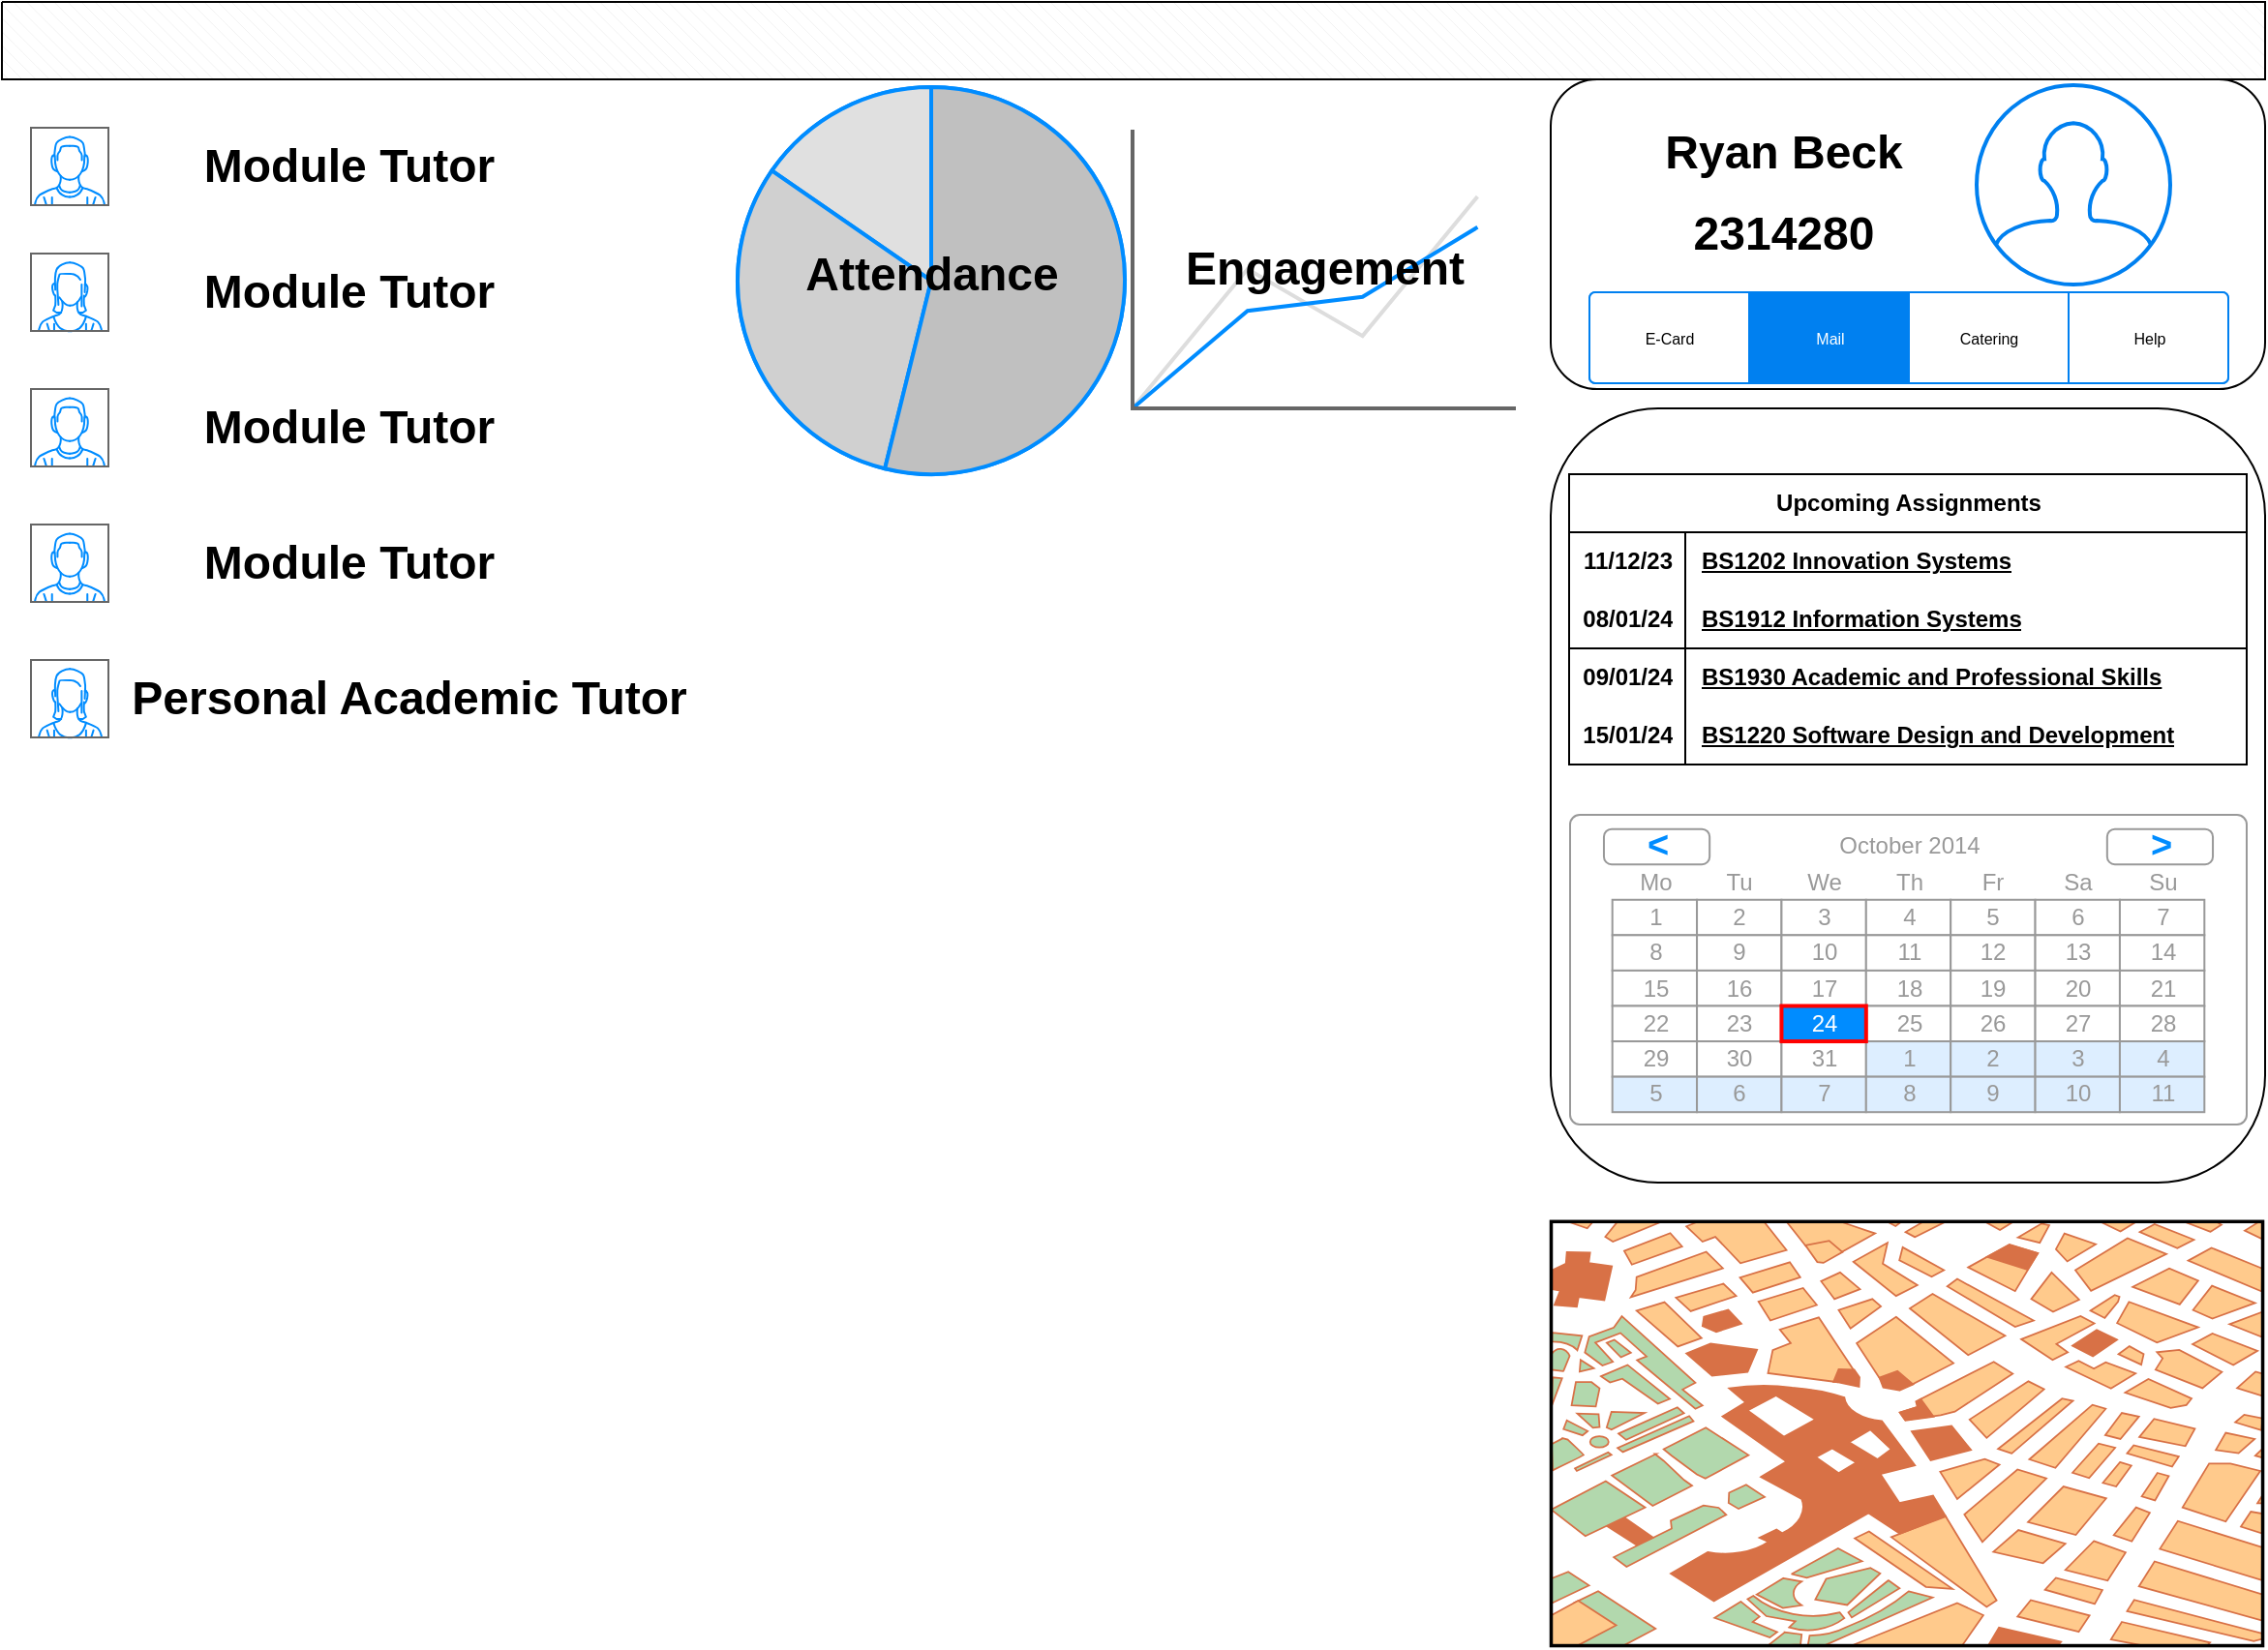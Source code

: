 <mxfile version="22.0.8" type="github">
  <diagram name="Page-1" id="wJgdJeT0TTyLGdxhHsTX">
    <mxGraphModel dx="1095" dy="2199" grid="1" gridSize="10" guides="1" tooltips="1" connect="1" arrows="1" fold="1" page="1" pageScale="1" pageWidth="1169" pageHeight="827" math="0" shadow="0">
      <root>
        <mxCell id="0" />
        <mxCell id="1" parent="0" />
        <mxCell id="6mEHmpXmrWAggm7oItha-50" value="" style="rounded=1;whiteSpace=wrap;html=1;" parent="1" vertex="1">
          <mxGeometry x="800" width="369" height="160" as="geometry" />
        </mxCell>
        <mxCell id="6mEHmpXmrWAggm7oItha-53" value="2314280" style="text;strokeColor=none;fillColor=none;html=1;fontSize=24;fontStyle=1;verticalAlign=middle;align=center;" parent="1" vertex="1">
          <mxGeometry x="870" y="60" width="100" height="40" as="geometry" />
        </mxCell>
        <mxCell id="6mEHmpXmrWAggm7oItha-61" value="" style="shape=mxgraph.ios7.icons.user;html=1;backgroundOutline=1;verticalLabelPosition=bottom;labelBackgroundColor=#ffffff;verticalAlign=top;strokeWidth=2;strokeColor=#0080F0;shadow=0;dashed=0;" parent="1" vertex="1">
          <mxGeometry x="1020" y="3" width="100" height="103" as="geometry" />
        </mxCell>
        <mxCell id="6mEHmpXmrWAggm7oItha-62" value="&lt;div&gt;Ryan Beck&lt;/div&gt;" style="text;strokeColor=none;fillColor=none;html=1;fontSize=24;fontStyle=1;verticalAlign=middle;align=center;" parent="1" vertex="1">
          <mxGeometry x="870" y="18" width="100" height="40" as="geometry" />
        </mxCell>
        <mxCell id="6mEHmpXmrWAggm7oItha-67" value="" style="rounded=1;whiteSpace=wrap;html=1;" parent="1" vertex="1">
          <mxGeometry x="800" y="170" width="369" height="400" as="geometry" />
        </mxCell>
        <mxCell id="mPOBOwqpveRPDrDFqY1y-97" value="" style="strokeWidth=1;shadow=0;dashed=0;align=center;html=1;shape=mxgraph.mockup.forms.rrect;rSize=5;strokeColor=#999999;fillColor=#ffffff;" vertex="1" parent="1">
          <mxGeometry x="810" y="380" width="349.5" height="160" as="geometry" />
        </mxCell>
        <mxCell id="mPOBOwqpveRPDrDFqY1y-98" value="October 2014" style="strokeWidth=1;shadow=0;dashed=0;align=center;html=1;shape=mxgraph.mockup.forms.anchor;fontColor=#999999;" vertex="1" parent="mPOBOwqpveRPDrDFqY1y-97">
          <mxGeometry x="65.531" y="7.314" width="218.437" height="18.286" as="geometry" />
        </mxCell>
        <mxCell id="mPOBOwqpveRPDrDFqY1y-99" value="&lt;" style="strokeWidth=1;shadow=0;dashed=0;align=center;html=1;shape=mxgraph.mockup.forms.rrect;rSize=4;strokeColor=#999999;fontColor=#008cff;fontSize=19;fontStyle=1;" vertex="1" parent="mPOBOwqpveRPDrDFqY1y-97">
          <mxGeometry x="17.475" y="7.314" width="54.609" height="18.286" as="geometry" />
        </mxCell>
        <mxCell id="mPOBOwqpveRPDrDFqY1y-100" value="&gt;" style="strokeWidth=1;shadow=0;dashed=0;align=center;html=1;shape=mxgraph.mockup.forms.rrect;rSize=4;strokeColor=#999999;fontColor=#008cff;fontSize=19;fontStyle=1;" vertex="1" parent="mPOBOwqpveRPDrDFqY1y-97">
          <mxGeometry x="277.416" y="7.314" width="54.609" height="18.286" as="geometry" />
        </mxCell>
        <mxCell id="mPOBOwqpveRPDrDFqY1y-101" value="Mo" style="strokeWidth=1;shadow=0;dashed=0;align=center;html=1;shape=mxgraph.mockup.forms.anchor;fontColor=#999999;" vertex="1" parent="mPOBOwqpveRPDrDFqY1y-97">
          <mxGeometry x="21.844" y="25.6" width="43.687" height="18.286" as="geometry" />
        </mxCell>
        <mxCell id="mPOBOwqpveRPDrDFqY1y-102" value="Tu" style="strokeWidth=1;shadow=0;dashed=0;align=center;html=1;shape=mxgraph.mockup.forms.anchor;fontColor=#999999;" vertex="1" parent="mPOBOwqpveRPDrDFqY1y-97">
          <mxGeometry x="65.531" y="25.6" width="43.687" height="18.286" as="geometry" />
        </mxCell>
        <mxCell id="mPOBOwqpveRPDrDFqY1y-103" value="We" style="strokeWidth=1;shadow=0;dashed=0;align=center;html=1;shape=mxgraph.mockup.forms.anchor;fontColor=#999999;" vertex="1" parent="mPOBOwqpveRPDrDFqY1y-97">
          <mxGeometry x="109.219" y="25.6" width="43.687" height="18.286" as="geometry" />
        </mxCell>
        <mxCell id="mPOBOwqpveRPDrDFqY1y-104" value="Th" style="strokeWidth=1;shadow=0;dashed=0;align=center;html=1;shape=mxgraph.mockup.forms.anchor;fontColor=#999999;" vertex="1" parent="mPOBOwqpveRPDrDFqY1y-97">
          <mxGeometry x="152.906" y="25.6" width="43.687" height="18.286" as="geometry" />
        </mxCell>
        <mxCell id="mPOBOwqpveRPDrDFqY1y-105" value="Fr" style="strokeWidth=1;shadow=0;dashed=0;align=center;html=1;shape=mxgraph.mockup.forms.anchor;fontColor=#999999;" vertex="1" parent="mPOBOwqpveRPDrDFqY1y-97">
          <mxGeometry x="196.594" y="25.6" width="43.687" height="18.286" as="geometry" />
        </mxCell>
        <mxCell id="mPOBOwqpveRPDrDFqY1y-106" value="Sa" style="strokeWidth=1;shadow=0;dashed=0;align=center;html=1;shape=mxgraph.mockup.forms.anchor;fontColor=#999999;" vertex="1" parent="mPOBOwqpveRPDrDFqY1y-97">
          <mxGeometry x="240.281" y="25.6" width="43.687" height="18.286" as="geometry" />
        </mxCell>
        <mxCell id="mPOBOwqpveRPDrDFqY1y-107" value="Su" style="strokeWidth=1;shadow=0;dashed=0;align=center;html=1;shape=mxgraph.mockup.forms.anchor;fontColor=#999999;" vertex="1" parent="mPOBOwqpveRPDrDFqY1y-97">
          <mxGeometry x="283.969" y="25.6" width="43.687" height="18.286" as="geometry" />
        </mxCell>
        <mxCell id="mPOBOwqpveRPDrDFqY1y-108" value="1" style="strokeWidth=1;shadow=0;dashed=0;align=center;html=1;shape=mxgraph.mockup.forms.rrect;rSize=0;strokeColor=#999999;fontColor=#999999;" vertex="1" parent="mPOBOwqpveRPDrDFqY1y-97">
          <mxGeometry x="21.844" y="43.886" width="43.687" height="18.286" as="geometry" />
        </mxCell>
        <mxCell id="mPOBOwqpveRPDrDFqY1y-109" value="2" style="strokeWidth=1;shadow=0;dashed=0;align=center;html=1;shape=mxgraph.mockup.forms.rrect;rSize=0;strokeColor=#999999;fontColor=#999999;" vertex="1" parent="mPOBOwqpveRPDrDFqY1y-97">
          <mxGeometry x="65.531" y="43.886" width="43.687" height="18.286" as="geometry" />
        </mxCell>
        <mxCell id="mPOBOwqpveRPDrDFqY1y-110" value="3" style="strokeWidth=1;shadow=0;dashed=0;align=center;html=1;shape=mxgraph.mockup.forms.rrect;rSize=0;strokeColor=#999999;fontColor=#999999;" vertex="1" parent="mPOBOwqpveRPDrDFqY1y-97">
          <mxGeometry x="109.219" y="43.886" width="43.687" height="18.286" as="geometry" />
        </mxCell>
        <mxCell id="mPOBOwqpveRPDrDFqY1y-111" value="4" style="strokeWidth=1;shadow=0;dashed=0;align=center;html=1;shape=mxgraph.mockup.forms.rrect;rSize=0;strokeColor=#999999;fontColor=#999999;" vertex="1" parent="mPOBOwqpveRPDrDFqY1y-97">
          <mxGeometry x="152.906" y="43.886" width="43.687" height="18.286" as="geometry" />
        </mxCell>
        <mxCell id="mPOBOwqpveRPDrDFqY1y-112" value="5" style="strokeWidth=1;shadow=0;dashed=0;align=center;html=1;shape=mxgraph.mockup.forms.rrect;rSize=0;strokeColor=#999999;fontColor=#999999;" vertex="1" parent="mPOBOwqpveRPDrDFqY1y-97">
          <mxGeometry x="196.594" y="43.886" width="43.687" height="18.286" as="geometry" />
        </mxCell>
        <mxCell id="mPOBOwqpveRPDrDFqY1y-113" value="6" style="strokeWidth=1;shadow=0;dashed=0;align=center;html=1;shape=mxgraph.mockup.forms.rrect;rSize=0;strokeColor=#999999;fontColor=#999999;" vertex="1" parent="mPOBOwqpveRPDrDFqY1y-97">
          <mxGeometry x="240.281" y="43.886" width="43.687" height="18.286" as="geometry" />
        </mxCell>
        <mxCell id="mPOBOwqpveRPDrDFqY1y-114" value="7" style="strokeWidth=1;shadow=0;dashed=0;align=center;html=1;shape=mxgraph.mockup.forms.rrect;rSize=0;strokeColor=#999999;fontColor=#999999;" vertex="1" parent="mPOBOwqpveRPDrDFqY1y-97">
          <mxGeometry x="283.969" y="43.886" width="43.687" height="18.286" as="geometry" />
        </mxCell>
        <mxCell id="mPOBOwqpveRPDrDFqY1y-115" value="8" style="strokeWidth=1;shadow=0;dashed=0;align=center;html=1;shape=mxgraph.mockup.forms.rrect;rSize=0;strokeColor=#999999;fontColor=#999999;" vertex="1" parent="mPOBOwqpveRPDrDFqY1y-97">
          <mxGeometry x="21.844" y="62.171" width="43.687" height="18.286" as="geometry" />
        </mxCell>
        <mxCell id="mPOBOwqpveRPDrDFqY1y-116" value="9" style="strokeWidth=1;shadow=0;dashed=0;align=center;html=1;shape=mxgraph.mockup.forms.rrect;rSize=0;strokeColor=#999999;fontColor=#999999;" vertex="1" parent="mPOBOwqpveRPDrDFqY1y-97">
          <mxGeometry x="65.531" y="62.171" width="43.687" height="18.286" as="geometry" />
        </mxCell>
        <mxCell id="mPOBOwqpveRPDrDFqY1y-117" value="10" style="strokeWidth=1;shadow=0;dashed=0;align=center;html=1;shape=mxgraph.mockup.forms.rrect;rSize=0;strokeColor=#999999;fontColor=#999999;" vertex="1" parent="mPOBOwqpveRPDrDFqY1y-97">
          <mxGeometry x="109.219" y="62.171" width="43.687" height="18.286" as="geometry" />
        </mxCell>
        <mxCell id="mPOBOwqpveRPDrDFqY1y-118" value="11" style="strokeWidth=1;shadow=0;dashed=0;align=center;html=1;shape=mxgraph.mockup.forms.rrect;rSize=0;strokeColor=#999999;fontColor=#999999;" vertex="1" parent="mPOBOwqpveRPDrDFqY1y-97">
          <mxGeometry x="152.906" y="62.171" width="43.687" height="18.286" as="geometry" />
        </mxCell>
        <mxCell id="mPOBOwqpveRPDrDFqY1y-119" value="12" style="strokeWidth=1;shadow=0;dashed=0;align=center;html=1;shape=mxgraph.mockup.forms.rrect;rSize=0;strokeColor=#999999;fontColor=#999999;" vertex="1" parent="mPOBOwqpveRPDrDFqY1y-97">
          <mxGeometry x="196.594" y="62.171" width="43.687" height="18.286" as="geometry" />
        </mxCell>
        <mxCell id="mPOBOwqpveRPDrDFqY1y-120" value="13" style="strokeWidth=1;shadow=0;dashed=0;align=center;html=1;shape=mxgraph.mockup.forms.rrect;rSize=0;strokeColor=#999999;fontColor=#999999;" vertex="1" parent="mPOBOwqpveRPDrDFqY1y-97">
          <mxGeometry x="240.281" y="62.171" width="43.687" height="18.286" as="geometry" />
        </mxCell>
        <mxCell id="mPOBOwqpveRPDrDFqY1y-121" value="14" style="strokeWidth=1;shadow=0;dashed=0;align=center;html=1;shape=mxgraph.mockup.forms.rrect;rSize=0;strokeColor=#999999;fontColor=#999999;" vertex="1" parent="mPOBOwqpveRPDrDFqY1y-97">
          <mxGeometry x="283.969" y="62.171" width="43.687" height="18.286" as="geometry" />
        </mxCell>
        <mxCell id="mPOBOwqpveRPDrDFqY1y-122" value="15" style="strokeWidth=1;shadow=0;dashed=0;align=center;html=1;shape=mxgraph.mockup.forms.rrect;rSize=0;strokeColor=#999999;fontColor=#999999;" vertex="1" parent="mPOBOwqpveRPDrDFqY1y-97">
          <mxGeometry x="21.844" y="80.457" width="43.687" height="18.286" as="geometry" />
        </mxCell>
        <mxCell id="mPOBOwqpveRPDrDFqY1y-123" value="16" style="strokeWidth=1;shadow=0;dashed=0;align=center;html=1;shape=mxgraph.mockup.forms.rrect;rSize=0;strokeColor=#999999;fontColor=#999999;" vertex="1" parent="mPOBOwqpveRPDrDFqY1y-97">
          <mxGeometry x="65.531" y="80.457" width="43.687" height="18.286" as="geometry" />
        </mxCell>
        <mxCell id="mPOBOwqpveRPDrDFqY1y-124" value="17" style="strokeWidth=1;shadow=0;dashed=0;align=center;html=1;shape=mxgraph.mockup.forms.rrect;rSize=0;strokeColor=#999999;fontColor=#999999;" vertex="1" parent="mPOBOwqpveRPDrDFqY1y-97">
          <mxGeometry x="109.219" y="80.457" width="43.687" height="18.286" as="geometry" />
        </mxCell>
        <mxCell id="mPOBOwqpveRPDrDFqY1y-125" value="18" style="strokeWidth=1;shadow=0;dashed=0;align=center;html=1;shape=mxgraph.mockup.forms.rrect;rSize=0;strokeColor=#999999;fontColor=#999999;" vertex="1" parent="mPOBOwqpveRPDrDFqY1y-97">
          <mxGeometry x="152.906" y="80.457" width="43.687" height="18.286" as="geometry" />
        </mxCell>
        <mxCell id="mPOBOwqpveRPDrDFqY1y-126" value="19" style="strokeWidth=1;shadow=0;dashed=0;align=center;html=1;shape=mxgraph.mockup.forms.rrect;rSize=0;strokeColor=#999999;fontColor=#999999;" vertex="1" parent="mPOBOwqpveRPDrDFqY1y-97">
          <mxGeometry x="196.594" y="80.457" width="43.687" height="18.286" as="geometry" />
        </mxCell>
        <mxCell id="mPOBOwqpveRPDrDFqY1y-127" value="20" style="strokeWidth=1;shadow=0;dashed=0;align=center;html=1;shape=mxgraph.mockup.forms.rrect;rSize=0;strokeColor=#999999;fontColor=#999999;" vertex="1" parent="mPOBOwqpveRPDrDFqY1y-97">
          <mxGeometry x="240.281" y="80.457" width="43.687" height="18.286" as="geometry" />
        </mxCell>
        <mxCell id="mPOBOwqpveRPDrDFqY1y-128" value="21" style="strokeWidth=1;shadow=0;dashed=0;align=center;html=1;shape=mxgraph.mockup.forms.rrect;rSize=0;strokeColor=#999999;fontColor=#999999;" vertex="1" parent="mPOBOwqpveRPDrDFqY1y-97">
          <mxGeometry x="283.969" y="80.457" width="43.687" height="18.286" as="geometry" />
        </mxCell>
        <mxCell id="mPOBOwqpveRPDrDFqY1y-129" value="22" style="strokeWidth=1;shadow=0;dashed=0;align=center;html=1;shape=mxgraph.mockup.forms.rrect;rSize=0;strokeColor=#999999;fontColor=#999999;" vertex="1" parent="mPOBOwqpveRPDrDFqY1y-97">
          <mxGeometry x="21.844" y="98.743" width="43.687" height="18.286" as="geometry" />
        </mxCell>
        <mxCell id="mPOBOwqpveRPDrDFqY1y-130" value="23" style="strokeWidth=1;shadow=0;dashed=0;align=center;html=1;shape=mxgraph.mockup.forms.rrect;rSize=0;strokeColor=#999999;fontColor=#999999;" vertex="1" parent="mPOBOwqpveRPDrDFqY1y-97">
          <mxGeometry x="65.531" y="98.743" width="43.687" height="18.286" as="geometry" />
        </mxCell>
        <mxCell id="mPOBOwqpveRPDrDFqY1y-131" value="25" style="strokeWidth=1;shadow=0;dashed=0;align=center;html=1;shape=mxgraph.mockup.forms.rrect;rSize=0;strokeColor=#999999;fontColor=#999999;" vertex="1" parent="mPOBOwqpveRPDrDFqY1y-97">
          <mxGeometry x="152.906" y="98.743" width="43.687" height="18.286" as="geometry" />
        </mxCell>
        <mxCell id="mPOBOwqpveRPDrDFqY1y-132" value="26" style="strokeWidth=1;shadow=0;dashed=0;align=center;html=1;shape=mxgraph.mockup.forms.rrect;rSize=0;strokeColor=#999999;fontColor=#999999;" vertex="1" parent="mPOBOwqpveRPDrDFqY1y-97">
          <mxGeometry x="196.594" y="98.743" width="43.687" height="18.286" as="geometry" />
        </mxCell>
        <mxCell id="mPOBOwqpveRPDrDFqY1y-133" value="27" style="strokeWidth=1;shadow=0;dashed=0;align=center;html=1;shape=mxgraph.mockup.forms.rrect;rSize=0;strokeColor=#999999;fontColor=#999999;" vertex="1" parent="mPOBOwqpveRPDrDFqY1y-97">
          <mxGeometry x="240.281" y="98.743" width="43.687" height="18.286" as="geometry" />
        </mxCell>
        <mxCell id="mPOBOwqpveRPDrDFqY1y-134" value="28" style="strokeWidth=1;shadow=0;dashed=0;align=center;html=1;shape=mxgraph.mockup.forms.rrect;rSize=0;strokeColor=#999999;fontColor=#999999;" vertex="1" parent="mPOBOwqpveRPDrDFqY1y-97">
          <mxGeometry x="283.969" y="98.743" width="43.687" height="18.286" as="geometry" />
        </mxCell>
        <mxCell id="mPOBOwqpveRPDrDFqY1y-135" value="29" style="strokeWidth=1;shadow=0;dashed=0;align=center;html=1;shape=mxgraph.mockup.forms.rrect;rSize=0;strokeColor=#999999;fontColor=#999999;" vertex="1" parent="mPOBOwqpveRPDrDFqY1y-97">
          <mxGeometry x="21.844" y="117.029" width="43.687" height="18.286" as="geometry" />
        </mxCell>
        <mxCell id="mPOBOwqpveRPDrDFqY1y-136" value="30" style="strokeWidth=1;shadow=0;dashed=0;align=center;html=1;shape=mxgraph.mockup.forms.rrect;rSize=0;strokeColor=#999999;fontColor=#999999;" vertex="1" parent="mPOBOwqpveRPDrDFqY1y-97">
          <mxGeometry x="65.531" y="117.029" width="43.687" height="18.286" as="geometry" />
        </mxCell>
        <mxCell id="mPOBOwqpveRPDrDFqY1y-137" value="31" style="strokeWidth=1;shadow=0;dashed=0;align=center;html=1;shape=mxgraph.mockup.forms.rrect;rSize=0;strokeColor=#999999;fontColor=#999999;" vertex="1" parent="mPOBOwqpveRPDrDFqY1y-97">
          <mxGeometry x="109.219" y="117.029" width="43.687" height="18.286" as="geometry" />
        </mxCell>
        <mxCell id="mPOBOwqpveRPDrDFqY1y-138" value="1" style="strokeWidth=1;shadow=0;dashed=0;align=center;html=1;shape=mxgraph.mockup.forms.rrect;rSize=0;strokeColor=#999999;fontColor=#999999;fillColor=#ddeeff;" vertex="1" parent="mPOBOwqpveRPDrDFqY1y-97">
          <mxGeometry x="152.906" y="117.029" width="43.687" height="18.286" as="geometry" />
        </mxCell>
        <mxCell id="mPOBOwqpveRPDrDFqY1y-139" value="2" style="strokeWidth=1;shadow=0;dashed=0;align=center;html=1;shape=mxgraph.mockup.forms.rrect;rSize=0;strokeColor=#999999;fontColor=#999999;fillColor=#ddeeff;" vertex="1" parent="mPOBOwqpveRPDrDFqY1y-97">
          <mxGeometry x="196.594" y="117.029" width="43.687" height="18.286" as="geometry" />
        </mxCell>
        <mxCell id="mPOBOwqpveRPDrDFqY1y-140" value="3" style="strokeWidth=1;shadow=0;dashed=0;align=center;html=1;shape=mxgraph.mockup.forms.rrect;rSize=0;strokeColor=#999999;fontColor=#999999;fillColor=#ddeeff;" vertex="1" parent="mPOBOwqpveRPDrDFqY1y-97">
          <mxGeometry x="240.281" y="117.029" width="43.687" height="18.286" as="geometry" />
        </mxCell>
        <mxCell id="mPOBOwqpveRPDrDFqY1y-141" value="4" style="strokeWidth=1;shadow=0;dashed=0;align=center;html=1;shape=mxgraph.mockup.forms.rrect;rSize=0;strokeColor=#999999;fontColor=#999999;fillColor=#ddeeff;" vertex="1" parent="mPOBOwqpveRPDrDFqY1y-97">
          <mxGeometry x="283.969" y="117.029" width="43.687" height="18.286" as="geometry" />
        </mxCell>
        <mxCell id="mPOBOwqpveRPDrDFqY1y-142" value="5" style="strokeWidth=1;shadow=0;dashed=0;align=center;html=1;shape=mxgraph.mockup.forms.rrect;rSize=0;strokeColor=#999999;fontColor=#999999;fillColor=#ddeeff;" vertex="1" parent="mPOBOwqpveRPDrDFqY1y-97">
          <mxGeometry x="21.844" y="135.314" width="43.687" height="18.286" as="geometry" />
        </mxCell>
        <mxCell id="mPOBOwqpveRPDrDFqY1y-143" value="6" style="strokeWidth=1;shadow=0;dashed=0;align=center;html=1;shape=mxgraph.mockup.forms.rrect;rSize=0;strokeColor=#999999;fontColor=#999999;fillColor=#ddeeff;" vertex="1" parent="mPOBOwqpveRPDrDFqY1y-97">
          <mxGeometry x="65.531" y="135.314" width="43.687" height="18.286" as="geometry" />
        </mxCell>
        <mxCell id="mPOBOwqpveRPDrDFqY1y-144" value="7" style="strokeWidth=1;shadow=0;dashed=0;align=center;html=1;shape=mxgraph.mockup.forms.rrect;rSize=0;strokeColor=#999999;fontColor=#999999;fillColor=#ddeeff;" vertex="1" parent="mPOBOwqpveRPDrDFqY1y-97">
          <mxGeometry x="109.219" y="135.314" width="43.687" height="18.286" as="geometry" />
        </mxCell>
        <mxCell id="mPOBOwqpveRPDrDFqY1y-145" value="8" style="strokeWidth=1;shadow=0;dashed=0;align=center;html=1;shape=mxgraph.mockup.forms.rrect;rSize=0;strokeColor=#999999;fontColor=#999999;fillColor=#ddeeff;" vertex="1" parent="mPOBOwqpveRPDrDFqY1y-97">
          <mxGeometry x="152.906" y="135.314" width="43.687" height="18.286" as="geometry" />
        </mxCell>
        <mxCell id="mPOBOwqpveRPDrDFqY1y-146" value="9" style="strokeWidth=1;shadow=0;dashed=0;align=center;html=1;shape=mxgraph.mockup.forms.rrect;rSize=0;strokeColor=#999999;fontColor=#999999;fillColor=#ddeeff;" vertex="1" parent="mPOBOwqpveRPDrDFqY1y-97">
          <mxGeometry x="196.594" y="135.314" width="43.687" height="18.286" as="geometry" />
        </mxCell>
        <mxCell id="mPOBOwqpveRPDrDFqY1y-147" value="10" style="strokeWidth=1;shadow=0;dashed=0;align=center;html=1;shape=mxgraph.mockup.forms.rrect;rSize=0;strokeColor=#999999;fontColor=#999999;fillColor=#ddeeff;" vertex="1" parent="mPOBOwqpveRPDrDFqY1y-97">
          <mxGeometry x="240.281" y="135.314" width="43.687" height="18.286" as="geometry" />
        </mxCell>
        <mxCell id="mPOBOwqpveRPDrDFqY1y-148" value="11" style="strokeWidth=1;shadow=0;dashed=0;align=center;html=1;shape=mxgraph.mockup.forms.rrect;rSize=0;strokeColor=#999999;fontColor=#999999;fillColor=#ddeeff;" vertex="1" parent="mPOBOwqpveRPDrDFqY1y-97">
          <mxGeometry x="283.969" y="135.314" width="43.687" height="18.286" as="geometry" />
        </mxCell>
        <mxCell id="mPOBOwqpveRPDrDFqY1y-149" value="24" style="strokeWidth=1;shadow=0;dashed=0;align=center;html=1;shape=mxgraph.mockup.forms.rrect;rSize=0;strokeColor=#ff0000;fontColor=#ffffff;strokeWidth=2;fillColor=#008cff;" vertex="1" parent="mPOBOwqpveRPDrDFqY1y-97">
          <mxGeometry x="109.219" y="98.743" width="43.687" height="18.286" as="geometry" />
        </mxCell>
        <mxCell id="mPOBOwqpveRPDrDFqY1y-162" value="&lt;div&gt;Upcoming Assignments&lt;/div&gt;" style="shape=table;startSize=30;container=1;collapsible=1;childLayout=tableLayout;fixedRows=1;rowLines=0;fontStyle=1;align=center;resizeLast=1;html=1;whiteSpace=wrap;" vertex="1" parent="1">
          <mxGeometry x="809.5" y="204" width="350" height="150" as="geometry">
            <mxRectangle x="30" y="210" width="70" height="30" as="alternateBounds" />
          </mxGeometry>
        </mxCell>
        <mxCell id="mPOBOwqpveRPDrDFqY1y-163" value="" style="shape=tableRow;horizontal=0;startSize=0;swimlaneHead=0;swimlaneBody=0;fillColor=none;collapsible=0;dropTarget=0;points=[[0,0.5],[1,0.5]];portConstraint=eastwest;top=0;left=0;right=0;bottom=0;html=1;" vertex="1" parent="mPOBOwqpveRPDrDFqY1y-162">
          <mxGeometry y="30" width="350" height="30" as="geometry" />
        </mxCell>
        <mxCell id="mPOBOwqpveRPDrDFqY1y-164" value="11/12/23" style="shape=partialRectangle;connectable=0;fillColor=none;top=0;left=0;bottom=0;right=0;fontStyle=1;overflow=hidden;html=1;whiteSpace=wrap;" vertex="1" parent="mPOBOwqpveRPDrDFqY1y-163">
          <mxGeometry width="60" height="30" as="geometry">
            <mxRectangle width="60" height="30" as="alternateBounds" />
          </mxGeometry>
        </mxCell>
        <mxCell id="mPOBOwqpveRPDrDFqY1y-165" value="BS1202 Innovation Systems" style="shape=partialRectangle;connectable=0;fillColor=none;top=0;left=0;bottom=0;right=0;align=left;spacingLeft=6;fontStyle=5;overflow=hidden;html=1;whiteSpace=wrap;" vertex="1" parent="mPOBOwqpveRPDrDFqY1y-163">
          <mxGeometry x="60" width="290" height="30" as="geometry">
            <mxRectangle width="290" height="30" as="alternateBounds" />
          </mxGeometry>
        </mxCell>
        <mxCell id="mPOBOwqpveRPDrDFqY1y-166" value="" style="shape=tableRow;horizontal=0;startSize=0;swimlaneHead=0;swimlaneBody=0;fillColor=none;collapsible=0;dropTarget=0;points=[[0,0.5],[1,0.5]];portConstraint=eastwest;top=0;left=0;right=0;bottom=1;html=1;" vertex="1" parent="mPOBOwqpveRPDrDFqY1y-162">
          <mxGeometry y="60" width="350" height="30" as="geometry" />
        </mxCell>
        <mxCell id="mPOBOwqpveRPDrDFqY1y-167" value="08/01/24" style="shape=partialRectangle;connectable=0;fillColor=none;top=0;left=0;bottom=0;right=0;fontStyle=1;overflow=hidden;html=1;whiteSpace=wrap;" vertex="1" parent="mPOBOwqpveRPDrDFqY1y-166">
          <mxGeometry width="60" height="30" as="geometry">
            <mxRectangle width="60" height="30" as="alternateBounds" />
          </mxGeometry>
        </mxCell>
        <mxCell id="mPOBOwqpveRPDrDFqY1y-168" value="BS1912 Information Systems" style="shape=partialRectangle;connectable=0;fillColor=none;top=0;left=0;bottom=0;right=0;align=left;spacingLeft=6;fontStyle=5;overflow=hidden;html=1;whiteSpace=wrap;" vertex="1" parent="mPOBOwqpveRPDrDFqY1y-166">
          <mxGeometry x="60" width="290" height="30" as="geometry">
            <mxRectangle width="290" height="30" as="alternateBounds" />
          </mxGeometry>
        </mxCell>
        <mxCell id="mPOBOwqpveRPDrDFqY1y-169" value="" style="shape=tableRow;horizontal=0;startSize=0;swimlaneHead=0;swimlaneBody=0;fillColor=none;collapsible=0;dropTarget=0;points=[[0,0.5],[1,0.5]];portConstraint=eastwest;top=0;left=0;right=0;bottom=0;html=1;" vertex="1" parent="mPOBOwqpveRPDrDFqY1y-162">
          <mxGeometry y="90" width="350" height="30" as="geometry" />
        </mxCell>
        <mxCell id="mPOBOwqpveRPDrDFqY1y-170" value="09/01/24" style="shape=partialRectangle;connectable=0;fillColor=none;top=0;left=0;bottom=0;right=0;editable=1;overflow=hidden;html=1;whiteSpace=wrap;fontStyle=1" vertex="1" parent="mPOBOwqpveRPDrDFqY1y-169">
          <mxGeometry width="60" height="30" as="geometry">
            <mxRectangle width="60" height="30" as="alternateBounds" />
          </mxGeometry>
        </mxCell>
        <mxCell id="mPOBOwqpveRPDrDFqY1y-171" value="&lt;b&gt;&lt;u&gt;BS1930 Academic and Professional Skills&lt;/u&gt;&lt;br&gt;&lt;/b&gt;" style="shape=partialRectangle;connectable=0;fillColor=none;top=0;left=0;bottom=0;right=0;align=left;spacingLeft=6;overflow=hidden;html=1;whiteSpace=wrap;" vertex="1" parent="mPOBOwqpveRPDrDFqY1y-169">
          <mxGeometry x="60" width="290" height="30" as="geometry">
            <mxRectangle width="290" height="30" as="alternateBounds" />
          </mxGeometry>
        </mxCell>
        <mxCell id="mPOBOwqpveRPDrDFqY1y-172" value="" style="shape=tableRow;horizontal=0;startSize=0;swimlaneHead=0;swimlaneBody=0;fillColor=none;collapsible=0;dropTarget=0;points=[[0,0.5],[1,0.5]];portConstraint=eastwest;top=0;left=0;right=0;bottom=0;html=1;" vertex="1" parent="mPOBOwqpveRPDrDFqY1y-162">
          <mxGeometry y="120" width="350" height="30" as="geometry" />
        </mxCell>
        <mxCell id="mPOBOwqpveRPDrDFqY1y-173" value="&lt;b&gt;15/01/24&lt;/b&gt;" style="shape=partialRectangle;connectable=0;fillColor=none;top=0;left=0;bottom=0;right=0;editable=1;overflow=hidden;html=1;whiteSpace=wrap;" vertex="1" parent="mPOBOwqpveRPDrDFqY1y-172">
          <mxGeometry width="60" height="30" as="geometry">
            <mxRectangle width="60" height="30" as="alternateBounds" />
          </mxGeometry>
        </mxCell>
        <mxCell id="mPOBOwqpveRPDrDFqY1y-174" value="&lt;b&gt;&lt;u&gt;BS1220 Software Design and Development&lt;br&gt;&lt;/u&gt;&lt;/b&gt;" style="shape=partialRectangle;connectable=0;fillColor=none;top=0;left=0;bottom=0;right=0;align=left;spacingLeft=6;overflow=hidden;html=1;whiteSpace=wrap;" vertex="1" parent="mPOBOwqpveRPDrDFqY1y-172">
          <mxGeometry x="60" width="290" height="30" as="geometry">
            <mxRectangle width="290" height="30" as="alternateBounds" />
          </mxGeometry>
        </mxCell>
        <mxCell id="mPOBOwqpveRPDrDFqY1y-185" value="" style="verticalLabelPosition=bottom;shadow=0;dashed=0;align=center;html=1;verticalAlign=top;strokeWidth=1;shape=mxgraph.mockup.graphics.lineChart;strokeColor=none;strokeColor2=#666666;strokeColor3=#008cff;strokeColor4=#dddddd;" vertex="1" parent="1">
          <mxGeometry x="584" y="26" width="198" height="144" as="geometry" />
        </mxCell>
        <mxCell id="mPOBOwqpveRPDrDFqY1y-189" value="Engagement" style="text;strokeColor=none;fillColor=none;html=1;fontSize=24;fontStyle=1;verticalAlign=middle;align=center;" vertex="1" parent="1">
          <mxGeometry x="633" y="78" width="100" height="40" as="geometry" />
        </mxCell>
        <mxCell id="mPOBOwqpveRPDrDFqY1y-190" value="" style="verticalLabelPosition=bottom;shadow=0;dashed=0;align=center;html=1;verticalAlign=top;strokeWidth=1;shape=mxgraph.mockup.graphics.pieChart;strokeColor=#008cff;parts=10,20,35;partColors=#e0e0e0,#d0d0d0,#c0c0c0,#b0b0b0,#a0a0a0;strokeWidth=2;" vertex="1" parent="1">
          <mxGeometry x="380" y="4" width="200" height="200" as="geometry" />
        </mxCell>
        <mxCell id="mPOBOwqpveRPDrDFqY1y-191" value="Attendance" style="text;strokeColor=none;fillColor=none;html=1;fontSize=24;fontStyle=1;verticalAlign=middle;align=center;" vertex="1" parent="1">
          <mxGeometry x="430" y="81" width="100" height="40" as="geometry" />
        </mxCell>
        <mxCell id="mPOBOwqpveRPDrDFqY1y-193" value="" style="dashed=0;align=center;fontSize=12;shape=rect;fillColor=#ffffff;strokeColor=none;shadow=0;recursiveResize=0;" vertex="1" parent="1">
          <mxGeometry width="358" height="360" as="geometry" />
        </mxCell>
        <mxCell id="mPOBOwqpveRPDrDFqY1y-194" value="" style="shape=mxgraph.mockup.containers.userMale;strokeColor=#666666;fillColor=#ffffff;align=center;labelPosition=right;verticalLabelPosition=bottom;verticalAlign=top;spacingLeft=10;fontSize=14;html=1;labelBackgroundColor=#ffffff;strokeWidth=1;shadow=0;dashed=0;strokeColor2=#008cff;" vertex="1" parent="mPOBOwqpveRPDrDFqY1y-193">
          <mxGeometry x="15" y="25" width="40" height="40" as="geometry" />
        </mxCell>
        <mxCell id="mPOBOwqpveRPDrDFqY1y-195" value="" style="shape=mxgraph.mockup.containers.userFemale;strokeColor=#666666;fillColor=#ffffff;align=center;labelPosition=right;verticalLabelPosition=bottom;verticalAlign=top;spacingLeft=10;fontSize=14;html=1;labelBackgroundColor=#ffffff;strokeWidth=1;shadow=0;dashed=0;strokeColor2=#008cff;" vertex="1" parent="mPOBOwqpveRPDrDFqY1y-193">
          <mxGeometry x="15" y="90" width="40" height="40" as="geometry" />
        </mxCell>
        <mxCell id="mPOBOwqpveRPDrDFqY1y-196" value="" style="shape=mxgraph.mockup.containers.userMale;strokeColor=#666666;fillColor=#ffffff;align=center;labelPosition=right;verticalLabelPosition=bottom;verticalAlign=top;spacingLeft=10;fontSize=14;html=1;labelBackgroundColor=#ffffff;strokeWidth=1;shadow=0;dashed=0;strokeColor2=#008cff;" vertex="1" parent="mPOBOwqpveRPDrDFqY1y-193">
          <mxGeometry x="15" y="160" width="40" height="40" as="geometry" />
        </mxCell>
        <mxCell id="mPOBOwqpveRPDrDFqY1y-197" value="" style="shape=mxgraph.mockup.containers.userMale;strokeColor=#666666;fillColor=#ffffff;align=center;labelPosition=right;verticalLabelPosition=bottom;verticalAlign=top;spacingLeft=10;fontSize=14;html=1;labelBackgroundColor=#ffffff;strokeWidth=1;shadow=0;dashed=0;strokeColor2=#008cff;" vertex="1" parent="mPOBOwqpveRPDrDFqY1y-193">
          <mxGeometry x="15" y="230" width="40" height="40" as="geometry" />
        </mxCell>
        <mxCell id="mPOBOwqpveRPDrDFqY1y-198" value="" style="shape=mxgraph.mockup.containers.userFemale;strokeColor=#666666;fillColor=#ffffff;align=center;labelPosition=right;verticalLabelPosition=bottom;verticalAlign=top;spacingLeft=10;fontSize=14;html=1;labelBackgroundColor=#ffffff;strokeWidth=1;shadow=0;dashed=0;strokeColor2=#008cff;" vertex="1" parent="mPOBOwqpveRPDrDFqY1y-193">
          <mxGeometry x="15" y="300" width="40" height="40" as="geometry" />
        </mxCell>
        <mxCell id="mPOBOwqpveRPDrDFqY1y-199" value="Module Tutor" style="text;strokeColor=none;fillColor=none;html=1;fontSize=24;fontStyle=1;verticalAlign=middle;align=center;" vertex="1" parent="mPOBOwqpveRPDrDFqY1y-193">
          <mxGeometry x="129" y="25" width="100" height="40" as="geometry" />
        </mxCell>
        <mxCell id="mPOBOwqpveRPDrDFqY1y-203" value="Personal Academic Tutor" style="text;strokeColor=none;fillColor=none;html=1;fontSize=24;fontStyle=1;verticalAlign=middle;align=center;" vertex="1" parent="mPOBOwqpveRPDrDFqY1y-193">
          <mxGeometry x="160" y="300" width="100" height="40" as="geometry" />
        </mxCell>
        <mxCell id="mPOBOwqpveRPDrDFqY1y-202" value="Module Tutor" style="text;strokeColor=none;fillColor=none;html=1;fontSize=24;fontStyle=1;verticalAlign=middle;align=center;" vertex="1" parent="mPOBOwqpveRPDrDFqY1y-193">
          <mxGeometry x="129" y="230" width="100" height="40" as="geometry" />
        </mxCell>
        <mxCell id="mPOBOwqpveRPDrDFqY1y-201" value="Module Tutor" style="text;strokeColor=none;fillColor=none;html=1;fontSize=24;fontStyle=1;verticalAlign=middle;align=center;" vertex="1" parent="mPOBOwqpveRPDrDFqY1y-193">
          <mxGeometry x="129" y="160" width="100" height="40" as="geometry" />
        </mxCell>
        <mxCell id="mPOBOwqpveRPDrDFqY1y-200" value="Module Tutor" style="text;strokeColor=none;fillColor=none;html=1;fontSize=24;fontStyle=1;verticalAlign=middle;align=center;" vertex="1" parent="mPOBOwqpveRPDrDFqY1y-193">
          <mxGeometry x="129" y="90" width="100" height="40" as="geometry" />
        </mxCell>
        <mxCell id="mPOBOwqpveRPDrDFqY1y-215" value="" style="verticalLabelPosition=bottom;shadow=0;dashed=0;align=center;html=1;verticalAlign=top;strokeWidth=1;shape=mxgraph.mockup.misc.map;" vertex="1" parent="1">
          <mxGeometry x="800" y="590" width="369" height="220" as="geometry" />
        </mxCell>
        <mxCell id="mPOBOwqpveRPDrDFqY1y-219" value="" style="verticalLabelPosition=bottom;verticalAlign=top;html=1;shape=mxgraph.basic.patternFillRect;fillStyle=diagRev;step=5;fillStrokeWidth=0.2;fillStrokeColor=#dddddd;" vertex="1" parent="1">
          <mxGeometry y="-40" width="1169" height="40" as="geometry" />
        </mxCell>
        <mxCell id="mPOBOwqpveRPDrDFqY1y-225" value="" style="html=1;strokeWidth=1;shadow=0;dashed=0;shape=mxgraph.ios7ui.rrect;rSize=3;strokeColor=#0080F0;gradientColor=none;whiteSpace=wrap;" vertex="1" parent="1">
          <mxGeometry x="820" y="110" width="330" height="47" as="geometry" />
        </mxCell>
        <mxCell id="mPOBOwqpveRPDrDFqY1y-226" value="E-Card" style="strokeColor=inherit;fillColor=inherit;gradientColor=inherit;html=1;strokeWidth=1;shadow=0;dashed=0;shape=mxgraph.ios7ui.leftButton;rSize=3;fontSize=8;whiteSpace=wrap;" vertex="1" parent="mPOBOwqpveRPDrDFqY1y-225">
          <mxGeometry width="82.5" height="47" as="geometry" />
        </mxCell>
        <mxCell id="mPOBOwqpveRPDrDFqY1y-227" value="Catering" style="strokeColor=inherit;fillColor=inherit;gradientColor=inherit;html=1;strokeWidth=1;shadow=0;dashed=0;shape=mxgraph.ios7ui.rrect;rSize=0;fontSize=8;whiteSpace=wrap;" vertex="1" parent="mPOBOwqpveRPDrDFqY1y-225">
          <mxGeometry x="165" width="82.5" height="47" as="geometry" />
        </mxCell>
        <mxCell id="mPOBOwqpveRPDrDFqY1y-228" value="Help" style="strokeColor=inherit;fillColor=inherit;gradientColor=inherit;html=1;strokeWidth=1;shadow=0;dashed=0;shape=mxgraph.ios7ui.rightButton;rSize=3;fontSize=8;whiteSpace=wrap;" vertex="1" parent="mPOBOwqpveRPDrDFqY1y-225">
          <mxGeometry x="247.5" width="82.5" height="47" as="geometry" />
        </mxCell>
        <mxCell id="mPOBOwqpveRPDrDFqY1y-229" value="Mail" style="html=1;strokeWidth=1;shadow=0;dashed=0;shape=mxgraph.ios7ui.rrect;rSize=0;strokeColor=#0080F0;fillColor=#0080F0;fontColor=#ffffff;fontSize=8;whiteSpace=wrap;" vertex="1" parent="mPOBOwqpveRPDrDFqY1y-225">
          <mxGeometry x="82.5" width="82.5" height="47" as="geometry" />
        </mxCell>
      </root>
    </mxGraphModel>
  </diagram>
</mxfile>
